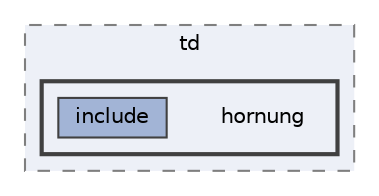 digraph "D:/Github/Cergy-Meteo/src/td/hornung"
{
 // LATEX_PDF_SIZE
  bgcolor="transparent";
  edge [fontname=Helvetica,fontsize=10,labelfontname=Helvetica,labelfontsize=10];
  node [fontname=Helvetica,fontsize=10,shape=box,height=0.2,width=0.4];
  compound=true
  subgraph clusterdir_81838c1b0795aaed2140cb6d61fa63f1 {
    graph [ bgcolor="#edf0f7", pencolor="grey50", label="td", fontname=Helvetica,fontsize=10 style="filled,dashed", URL="dir_81838c1b0795aaed2140cb6d61fa63f1.html",tooltip=""]
  subgraph clusterdir_bac479c48585244e7fa91e7468e5a0ee {
    graph [ bgcolor="#edf0f7", pencolor="grey25", label="", fontname=Helvetica,fontsize=10 style="filled,bold", URL="dir_bac479c48585244e7fa91e7468e5a0ee.html",tooltip=""]
    dir_bac479c48585244e7fa91e7468e5a0ee [shape=plaintext, label="hornung"];
  dir_f440171a9bbe0ff099b7678bb1944654 [label="include", fillcolor="#a2b4d6", color="grey25", style="filled", URL="dir_f440171a9bbe0ff099b7678bb1944654.html",tooltip=""];
  }
  }
}
